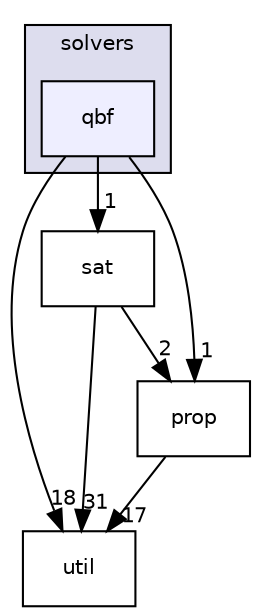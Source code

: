 digraph "/home/runner/work/cbmc-documentation/cbmc-documentation/src/solvers/qbf" {
  bgcolor=transparent;
  compound=true
  node [ fontsize="10", fontname="Helvetica"];
  edge [ labelfontsize="10", labelfontname="Helvetica"];
  subgraph clusterdir_19373f467389307dc54ab8a6e9e19559 {
    graph [ bgcolor="#ddddee", pencolor="black", label="solvers" fontname="Helvetica", fontsize="10", URL="dir_19373f467389307dc54ab8a6e9e19559.html"]
  dir_a67026bcfd9da4e27f8aae2c14955b1c [shape=box, label="qbf", style="filled", fillcolor="#eeeeff", pencolor="black", URL="dir_a67026bcfd9da4e27f8aae2c14955b1c.html"];
  }
  dir_b7878ad5ecbf2506f4125b9d34c97e45 [shape=box label="util" URL="dir_b7878ad5ecbf2506f4125b9d34c97e45.html"];
  dir_e391775a03ff229430b5b1f21da1ae18 [shape=box label="sat" URL="dir_e391775a03ff229430b5b1f21da1ae18.html"];
  dir_f27efa9855da05acfb0caa0983180615 [shape=box label="prop" URL="dir_f27efa9855da05acfb0caa0983180615.html"];
  dir_e391775a03ff229430b5b1f21da1ae18->dir_b7878ad5ecbf2506f4125b9d34c97e45 [headlabel="31", labeldistance=1.5 headhref="dir_000058_000036.html"];
  dir_e391775a03ff229430b5b1f21da1ae18->dir_f27efa9855da05acfb0caa0983180615 [headlabel="2", labeldistance=1.5 headhref="dir_000058_000055.html"];
  dir_a67026bcfd9da4e27f8aae2c14955b1c->dir_b7878ad5ecbf2506f4125b9d34c97e45 [headlabel="18", labeldistance=1.5 headhref="dir_000056_000036.html"];
  dir_a67026bcfd9da4e27f8aae2c14955b1c->dir_e391775a03ff229430b5b1f21da1ae18 [headlabel="1", labeldistance=1.5 headhref="dir_000056_000058.html"];
  dir_a67026bcfd9da4e27f8aae2c14955b1c->dir_f27efa9855da05acfb0caa0983180615 [headlabel="1", labeldistance=1.5 headhref="dir_000056_000055.html"];
  dir_f27efa9855da05acfb0caa0983180615->dir_b7878ad5ecbf2506f4125b9d34c97e45 [headlabel="17", labeldistance=1.5 headhref="dir_000055_000036.html"];
}
